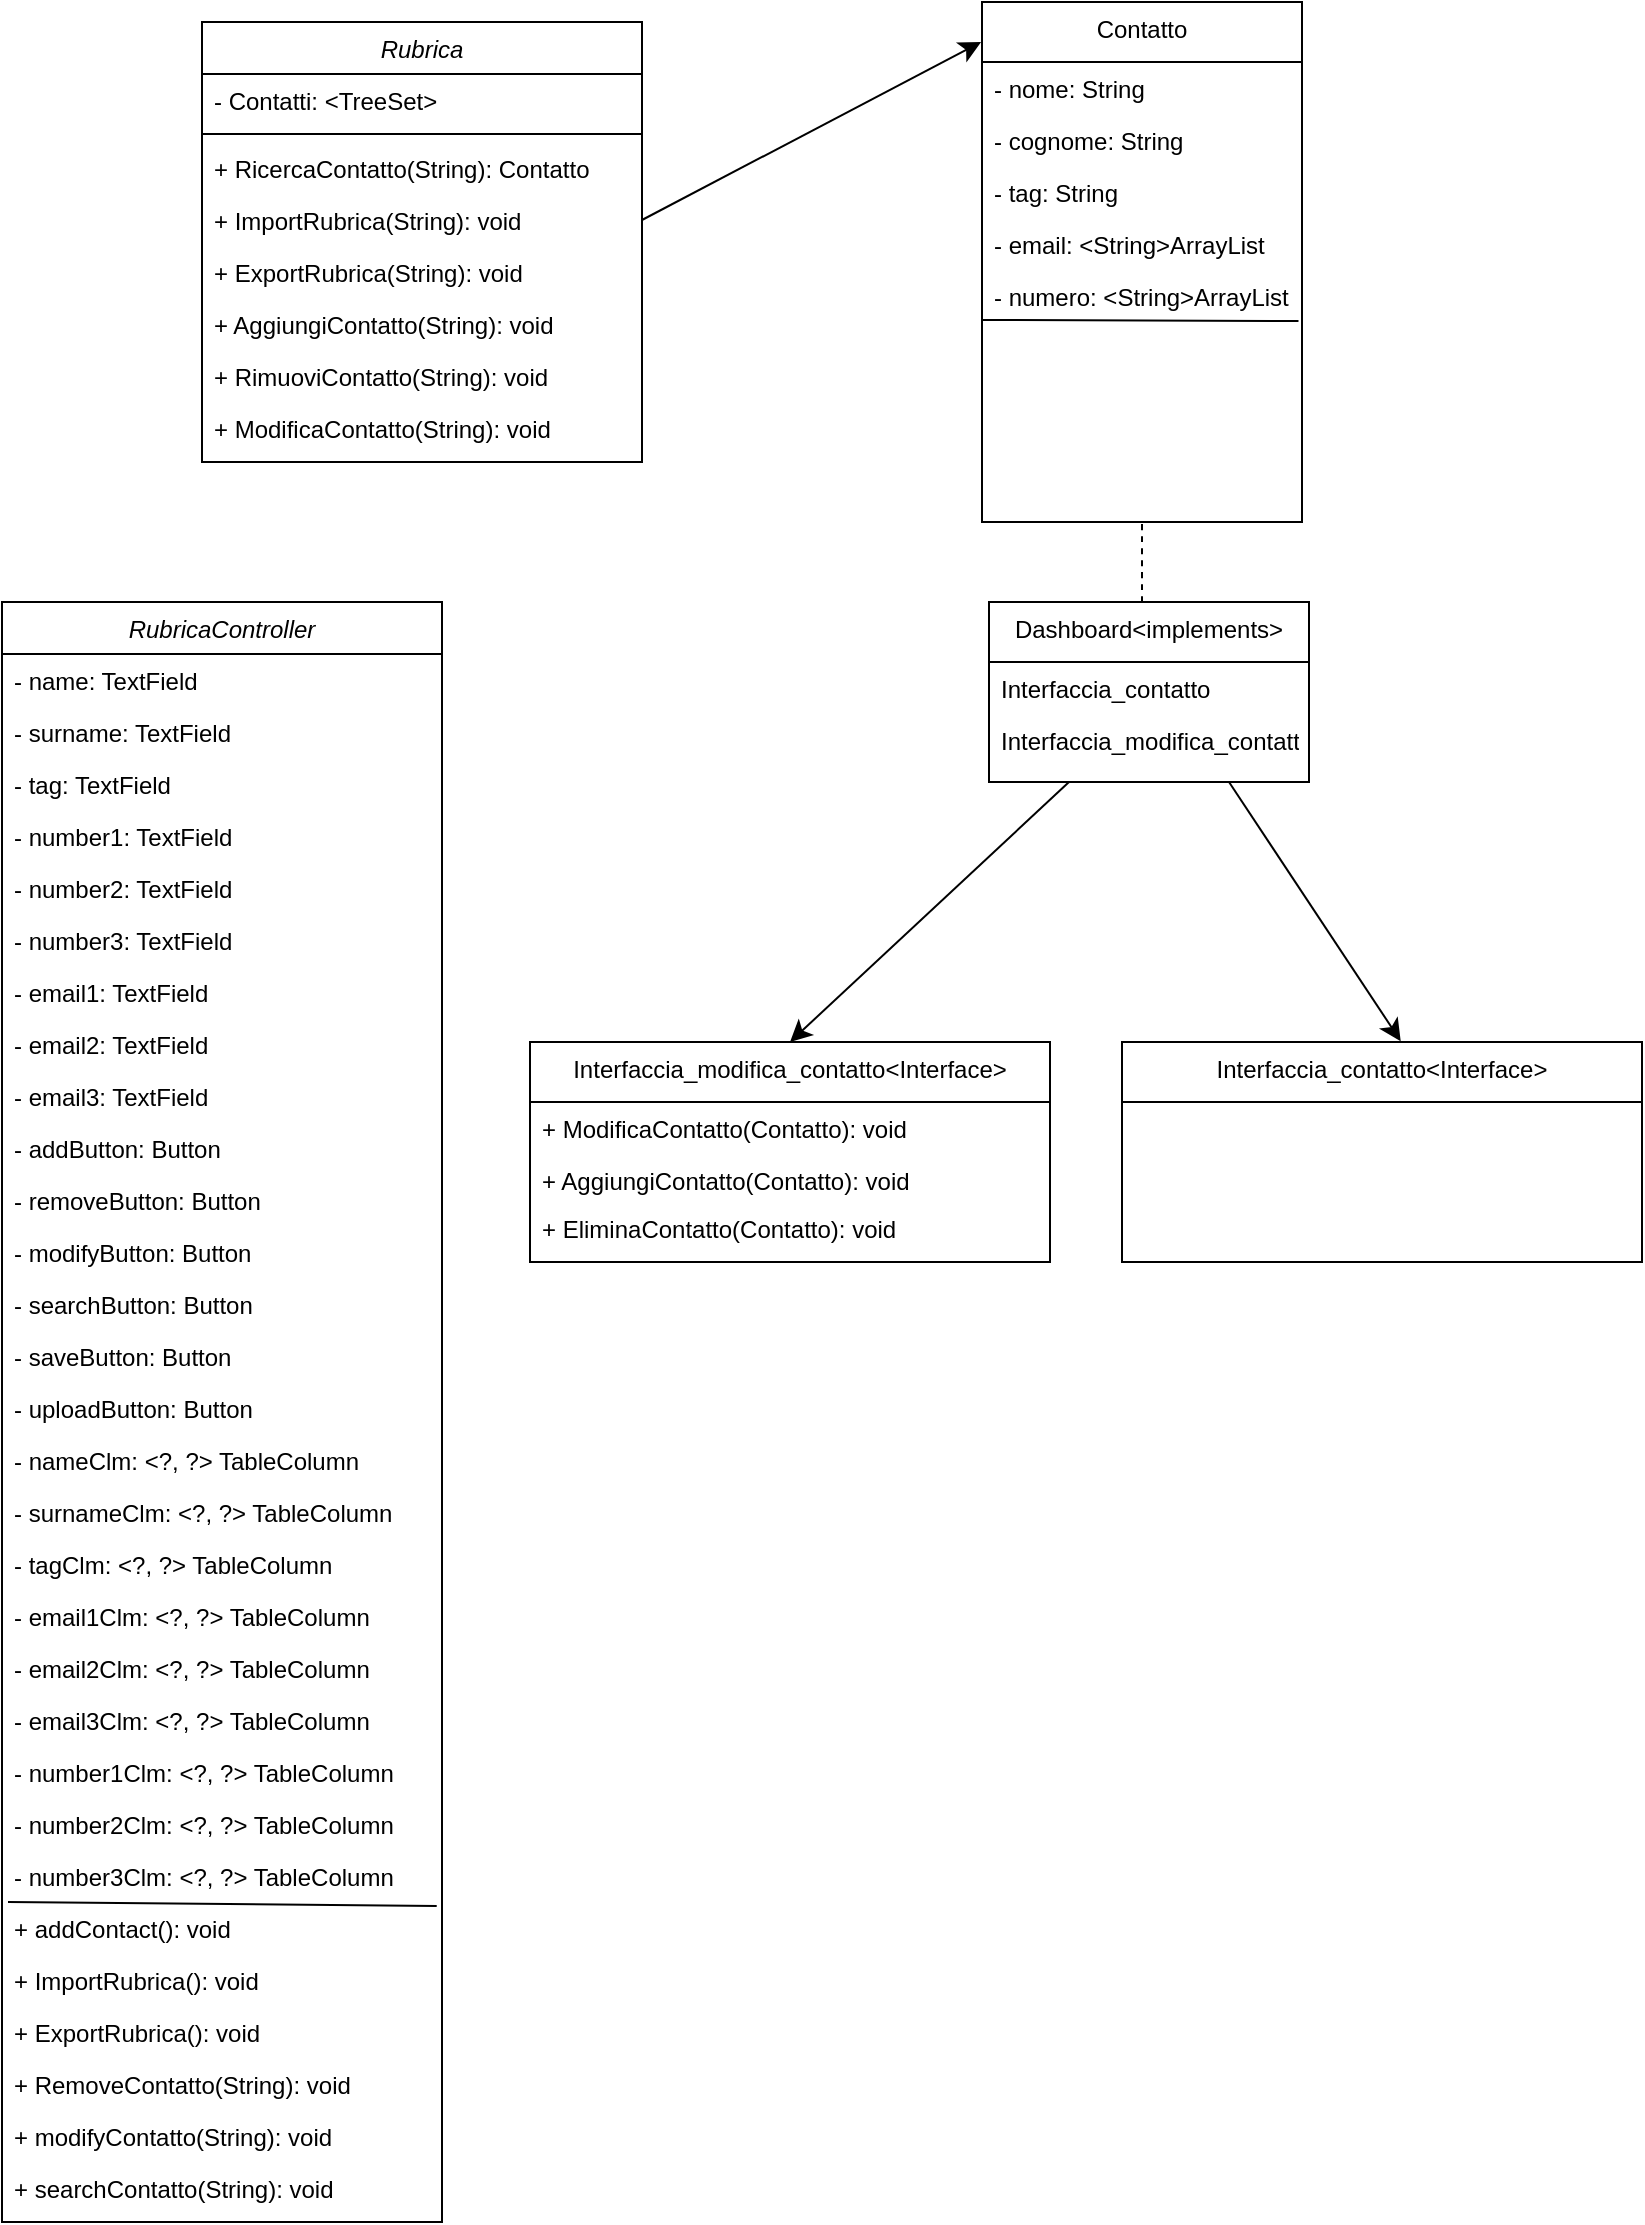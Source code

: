 <mxfile version="25.0.1">
  <diagram id="C5RBs43oDa-KdzZeNtuy" name="Page-1">
    <mxGraphModel dx="744" dy="817" grid="1" gridSize="10" guides="1" tooltips="1" connect="1" arrows="1" fold="1" page="1" pageScale="1" pageWidth="827" pageHeight="1169" math="0" shadow="0">
      <root>
        <mxCell id="WIyWlLk6GJQsqaUBKTNV-0" />
        <mxCell id="WIyWlLk6GJQsqaUBKTNV-1" parent="WIyWlLk6GJQsqaUBKTNV-0" />
        <mxCell id="zkfFHV4jXpPFQw0GAbJ--0" value="Rubrica" style="swimlane;fontStyle=2;align=center;verticalAlign=top;childLayout=stackLayout;horizontal=1;startSize=26;horizontalStack=0;resizeParent=1;resizeLast=0;collapsible=1;marginBottom=0;rounded=0;shadow=0;strokeWidth=1;" parent="WIyWlLk6GJQsqaUBKTNV-1" vertex="1">
          <mxGeometry x="120" y="130" width="220" height="220" as="geometry">
            <mxRectangle x="230" y="140" width="160" height="26" as="alternateBounds" />
          </mxGeometry>
        </mxCell>
        <mxCell id="zkfFHV4jXpPFQw0GAbJ--1" value="- Contatti: &lt;TreeSet&gt;" style="text;align=left;verticalAlign=top;spacingLeft=4;spacingRight=4;overflow=hidden;rotatable=0;points=[[0,0.5],[1,0.5]];portConstraint=eastwest;" parent="zkfFHV4jXpPFQw0GAbJ--0" vertex="1">
          <mxGeometry y="26" width="220" height="26" as="geometry" />
        </mxCell>
        <mxCell id="zkfFHV4jXpPFQw0GAbJ--4" value="" style="line;html=1;strokeWidth=1;align=left;verticalAlign=middle;spacingTop=-1;spacingLeft=3;spacingRight=3;rotatable=0;labelPosition=right;points=[];portConstraint=eastwest;" parent="zkfFHV4jXpPFQw0GAbJ--0" vertex="1">
          <mxGeometry y="52" width="220" height="8" as="geometry" />
        </mxCell>
        <mxCell id="zkfFHV4jXpPFQw0GAbJ--5" value="+ RicercaContatto(String): Contatto&#xa;" style="text;align=left;verticalAlign=top;spacingLeft=4;spacingRight=4;overflow=hidden;rotatable=0;points=[[0,0.5],[1,0.5]];portConstraint=eastwest;" parent="zkfFHV4jXpPFQw0GAbJ--0" vertex="1">
          <mxGeometry y="60" width="220" height="26" as="geometry" />
        </mxCell>
        <mxCell id="TDlu5LJP1IFjo0kngzkb-0" value="+ ImportRubrica(String): void" style="text;align=left;verticalAlign=top;spacingLeft=4;spacingRight=4;overflow=hidden;rotatable=0;points=[[0,0.5],[1,0.5]];portConstraint=eastwest;" vertex="1" parent="zkfFHV4jXpPFQw0GAbJ--0">
          <mxGeometry y="86" width="220" height="26" as="geometry" />
        </mxCell>
        <mxCell id="TDlu5LJP1IFjo0kngzkb-1" value="+ ExportRubrica(String): void" style="text;align=left;verticalAlign=top;spacingLeft=4;spacingRight=4;overflow=hidden;rotatable=0;points=[[0,0.5],[1,0.5]];portConstraint=eastwest;" vertex="1" parent="zkfFHV4jXpPFQw0GAbJ--0">
          <mxGeometry y="112" width="220" height="26" as="geometry" />
        </mxCell>
        <mxCell id="TDlu5LJP1IFjo0kngzkb-2" value="+ AggiungiContatto(String): void" style="text;align=left;verticalAlign=top;spacingLeft=4;spacingRight=4;overflow=hidden;rotatable=0;points=[[0,0.5],[1,0.5]];portConstraint=eastwest;" vertex="1" parent="zkfFHV4jXpPFQw0GAbJ--0">
          <mxGeometry y="138" width="220" height="26" as="geometry" />
        </mxCell>
        <mxCell id="TDlu5LJP1IFjo0kngzkb-3" value="+ RimuoviContatto(String): void" style="text;align=left;verticalAlign=top;spacingLeft=4;spacingRight=4;overflow=hidden;rotatable=0;points=[[0,0.5],[1,0.5]];portConstraint=eastwest;" vertex="1" parent="zkfFHV4jXpPFQw0GAbJ--0">
          <mxGeometry y="164" width="220" height="26" as="geometry" />
        </mxCell>
        <mxCell id="TDlu5LJP1IFjo0kngzkb-4" value="+ ModificaContatto(String): void" style="text;align=left;verticalAlign=top;spacingLeft=4;spacingRight=4;overflow=hidden;rotatable=0;points=[[0,0.5],[1,0.5]];portConstraint=eastwest;" vertex="1" parent="zkfFHV4jXpPFQw0GAbJ--0">
          <mxGeometry y="190" width="220" height="26" as="geometry" />
        </mxCell>
        <mxCell id="zkfFHV4jXpPFQw0GAbJ--17" value="Contatto" style="swimlane;fontStyle=0;align=center;verticalAlign=top;childLayout=stackLayout;horizontal=1;startSize=30;horizontalStack=0;resizeParent=1;resizeLast=0;collapsible=1;marginBottom=0;rounded=0;shadow=0;strokeWidth=1;" parent="WIyWlLk6GJQsqaUBKTNV-1" vertex="1">
          <mxGeometry x="510" y="120" width="160" height="260" as="geometry">
            <mxRectangle x="550" y="140" width="160" height="26" as="alternateBounds" />
          </mxGeometry>
        </mxCell>
        <mxCell id="zkfFHV4jXpPFQw0GAbJ--18" value="- nome: String" style="text;align=left;verticalAlign=top;spacingLeft=4;spacingRight=4;overflow=hidden;rotatable=0;points=[[0,0.5],[1,0.5]];portConstraint=eastwest;" parent="zkfFHV4jXpPFQw0GAbJ--17" vertex="1">
          <mxGeometry y="30" width="160" height="26" as="geometry" />
        </mxCell>
        <mxCell id="zkfFHV4jXpPFQw0GAbJ--19" value="- cognome: String" style="text;align=left;verticalAlign=top;spacingLeft=4;spacingRight=4;overflow=hidden;rotatable=0;points=[[0,0.5],[1,0.5]];portConstraint=eastwest;rounded=0;shadow=0;html=0;" parent="zkfFHV4jXpPFQw0GAbJ--17" vertex="1">
          <mxGeometry y="56" width="160" height="26" as="geometry" />
        </mxCell>
        <mxCell id="zkfFHV4jXpPFQw0GAbJ--20" value="- tag: String" style="text;align=left;verticalAlign=top;spacingLeft=4;spacingRight=4;overflow=hidden;rotatable=0;points=[[0,0.5],[1,0.5]];portConstraint=eastwest;rounded=0;shadow=0;html=0;" parent="zkfFHV4jXpPFQw0GAbJ--17" vertex="1">
          <mxGeometry y="82" width="160" height="26" as="geometry" />
        </mxCell>
        <mxCell id="zkfFHV4jXpPFQw0GAbJ--21" value="- email: &lt;String&gt;ArrayList" style="text;align=left;verticalAlign=top;spacingLeft=4;spacingRight=4;overflow=hidden;rotatable=0;points=[[0,0.5],[1,0.5]];portConstraint=eastwest;rounded=0;shadow=0;html=0;" parent="zkfFHV4jXpPFQw0GAbJ--17" vertex="1">
          <mxGeometry y="108" width="160" height="26" as="geometry" />
        </mxCell>
        <mxCell id="zkfFHV4jXpPFQw0GAbJ--22" value="- numero: &lt;String&gt;ArrayList" style="text;align=left;verticalAlign=top;spacingLeft=4;spacingRight=4;overflow=hidden;rotatable=0;points=[[0,0.5],[1,0.5]];portConstraint=eastwest;rounded=0;shadow=0;html=0;" parent="zkfFHV4jXpPFQw0GAbJ--17" vertex="1">
          <mxGeometry y="134" width="160" height="26" as="geometry" />
        </mxCell>
        <mxCell id="TDlu5LJP1IFjo0kngzkb-5" value="" style="endArrow=none;html=1;rounded=0;fontSize=12;startSize=8;endSize=8;curved=1;exitX=0;exitY=0.96;exitDx=0;exitDy=0;exitPerimeter=0;entryX=0.989;entryY=0.981;entryDx=0;entryDy=0;entryPerimeter=0;" edge="1" parent="zkfFHV4jXpPFQw0GAbJ--17" source="zkfFHV4jXpPFQw0GAbJ--22" target="zkfFHV4jXpPFQw0GAbJ--22">
          <mxGeometry width="50" height="50" relative="1" as="geometry">
            <mxPoint x="30" y="160" as="sourcePoint" />
            <mxPoint x="80" y="110" as="targetPoint" />
          </mxGeometry>
        </mxCell>
        <mxCell id="TDlu5LJP1IFjo0kngzkb-8" value="RubricaController" style="swimlane;fontStyle=2;align=center;verticalAlign=top;childLayout=stackLayout;horizontal=1;startSize=26;horizontalStack=0;resizeParent=1;resizeLast=0;collapsible=1;marginBottom=0;rounded=0;shadow=0;strokeWidth=1;" vertex="1" parent="WIyWlLk6GJQsqaUBKTNV-1">
          <mxGeometry x="20" y="420" width="220" height="810" as="geometry">
            <mxRectangle x="230" y="140" width="160" height="26" as="alternateBounds" />
          </mxGeometry>
        </mxCell>
        <mxCell id="TDlu5LJP1IFjo0kngzkb-9" value="- name: TextField" style="text;align=left;verticalAlign=top;spacingLeft=4;spacingRight=4;overflow=hidden;rotatable=0;points=[[0,0.5],[1,0.5]];portConstraint=eastwest;" vertex="1" parent="TDlu5LJP1IFjo0kngzkb-8">
          <mxGeometry y="26" width="220" height="26" as="geometry" />
        </mxCell>
        <mxCell id="TDlu5LJP1IFjo0kngzkb-18" value="- surname: TextField" style="text;align=left;verticalAlign=top;spacingLeft=4;spacingRight=4;overflow=hidden;rotatable=0;points=[[0,0.5],[1,0.5]];portConstraint=eastwest;" vertex="1" parent="TDlu5LJP1IFjo0kngzkb-8">
          <mxGeometry y="52" width="220" height="26" as="geometry" />
        </mxCell>
        <mxCell id="TDlu5LJP1IFjo0kngzkb-19" value="- tag: TextField" style="text;align=left;verticalAlign=top;spacingLeft=4;spacingRight=4;overflow=hidden;rotatable=0;points=[[0,0.5],[1,0.5]];portConstraint=eastwest;" vertex="1" parent="TDlu5LJP1IFjo0kngzkb-8">
          <mxGeometry y="78" width="220" height="26" as="geometry" />
        </mxCell>
        <mxCell id="TDlu5LJP1IFjo0kngzkb-20" value="- number1: TextField" style="text;align=left;verticalAlign=top;spacingLeft=4;spacingRight=4;overflow=hidden;rotatable=0;points=[[0,0.5],[1,0.5]];portConstraint=eastwest;" vertex="1" parent="TDlu5LJP1IFjo0kngzkb-8">
          <mxGeometry y="104" width="220" height="26" as="geometry" />
        </mxCell>
        <mxCell id="TDlu5LJP1IFjo0kngzkb-21" value="- number2: TextField" style="text;align=left;verticalAlign=top;spacingLeft=4;spacingRight=4;overflow=hidden;rotatable=0;points=[[0,0.5],[1,0.5]];portConstraint=eastwest;" vertex="1" parent="TDlu5LJP1IFjo0kngzkb-8">
          <mxGeometry y="130" width="220" height="26" as="geometry" />
        </mxCell>
        <mxCell id="TDlu5LJP1IFjo0kngzkb-22" value="- number3: TextField" style="text;align=left;verticalAlign=top;spacingLeft=4;spacingRight=4;overflow=hidden;rotatable=0;points=[[0,0.5],[1,0.5]];portConstraint=eastwest;" vertex="1" parent="TDlu5LJP1IFjo0kngzkb-8">
          <mxGeometry y="156" width="220" height="26" as="geometry" />
        </mxCell>
        <mxCell id="TDlu5LJP1IFjo0kngzkb-23" value="- email1: TextField" style="text;align=left;verticalAlign=top;spacingLeft=4;spacingRight=4;overflow=hidden;rotatable=0;points=[[0,0.5],[1,0.5]];portConstraint=eastwest;" vertex="1" parent="TDlu5LJP1IFjo0kngzkb-8">
          <mxGeometry y="182" width="220" height="26" as="geometry" />
        </mxCell>
        <mxCell id="TDlu5LJP1IFjo0kngzkb-24" value="- email2: TextField" style="text;align=left;verticalAlign=top;spacingLeft=4;spacingRight=4;overflow=hidden;rotatable=0;points=[[0,0.5],[1,0.5]];portConstraint=eastwest;" vertex="1" parent="TDlu5LJP1IFjo0kngzkb-8">
          <mxGeometry y="208" width="220" height="26" as="geometry" />
        </mxCell>
        <mxCell id="TDlu5LJP1IFjo0kngzkb-25" value="- email3: TextField" style="text;align=left;verticalAlign=top;spacingLeft=4;spacingRight=4;overflow=hidden;rotatable=0;points=[[0,0.5],[1,0.5]];portConstraint=eastwest;" vertex="1" parent="TDlu5LJP1IFjo0kngzkb-8">
          <mxGeometry y="234" width="220" height="26" as="geometry" />
        </mxCell>
        <mxCell id="TDlu5LJP1IFjo0kngzkb-26" value="- addButton: Button" style="text;align=left;verticalAlign=top;spacingLeft=4;spacingRight=4;overflow=hidden;rotatable=0;points=[[0,0.5],[1,0.5]];portConstraint=eastwest;" vertex="1" parent="TDlu5LJP1IFjo0kngzkb-8">
          <mxGeometry y="260" width="220" height="26" as="geometry" />
        </mxCell>
        <mxCell id="TDlu5LJP1IFjo0kngzkb-27" value="- removeButton: Button" style="text;align=left;verticalAlign=top;spacingLeft=4;spacingRight=4;overflow=hidden;rotatable=0;points=[[0,0.5],[1,0.5]];portConstraint=eastwest;" vertex="1" parent="TDlu5LJP1IFjo0kngzkb-8">
          <mxGeometry y="286" width="220" height="26" as="geometry" />
        </mxCell>
        <mxCell id="TDlu5LJP1IFjo0kngzkb-28" value="- modifyButton: Button" style="text;align=left;verticalAlign=top;spacingLeft=4;spacingRight=4;overflow=hidden;rotatable=0;points=[[0,0.5],[1,0.5]];portConstraint=eastwest;" vertex="1" parent="TDlu5LJP1IFjo0kngzkb-8">
          <mxGeometry y="312" width="220" height="26" as="geometry" />
        </mxCell>
        <mxCell id="TDlu5LJP1IFjo0kngzkb-29" value="- searchButton: Button" style="text;align=left;verticalAlign=top;spacingLeft=4;spacingRight=4;overflow=hidden;rotatable=0;points=[[0,0.5],[1,0.5]];portConstraint=eastwest;" vertex="1" parent="TDlu5LJP1IFjo0kngzkb-8">
          <mxGeometry y="338" width="220" height="26" as="geometry" />
        </mxCell>
        <mxCell id="TDlu5LJP1IFjo0kngzkb-30" value="- saveButton: Button" style="text;align=left;verticalAlign=top;spacingLeft=4;spacingRight=4;overflow=hidden;rotatable=0;points=[[0,0.5],[1,0.5]];portConstraint=eastwest;" vertex="1" parent="TDlu5LJP1IFjo0kngzkb-8">
          <mxGeometry y="364" width="220" height="26" as="geometry" />
        </mxCell>
        <mxCell id="TDlu5LJP1IFjo0kngzkb-31" value="- uploadButton: Button" style="text;align=left;verticalAlign=top;spacingLeft=4;spacingRight=4;overflow=hidden;rotatable=0;points=[[0,0.5],[1,0.5]];portConstraint=eastwest;" vertex="1" parent="TDlu5LJP1IFjo0kngzkb-8">
          <mxGeometry y="390" width="220" height="26" as="geometry" />
        </mxCell>
        <mxCell id="TDlu5LJP1IFjo0kngzkb-32" value="- nameClm: &lt;?, ?&gt; TableColumn" style="text;align=left;verticalAlign=top;spacingLeft=4;spacingRight=4;overflow=hidden;rotatable=0;points=[[0,0.5],[1,0.5]];portConstraint=eastwest;" vertex="1" parent="TDlu5LJP1IFjo0kngzkb-8">
          <mxGeometry y="416" width="220" height="26" as="geometry" />
        </mxCell>
        <mxCell id="TDlu5LJP1IFjo0kngzkb-33" value="- surnameClm: &lt;?, ?&gt; TableColumn" style="text;align=left;verticalAlign=top;spacingLeft=4;spacingRight=4;overflow=hidden;rotatable=0;points=[[0,0.5],[1,0.5]];portConstraint=eastwest;" vertex="1" parent="TDlu5LJP1IFjo0kngzkb-8">
          <mxGeometry y="442" width="220" height="26" as="geometry" />
        </mxCell>
        <mxCell id="TDlu5LJP1IFjo0kngzkb-34" value="- tagClm: &lt;?, ?&gt; TableColumn" style="text;align=left;verticalAlign=top;spacingLeft=4;spacingRight=4;overflow=hidden;rotatable=0;points=[[0,0.5],[1,0.5]];portConstraint=eastwest;" vertex="1" parent="TDlu5LJP1IFjo0kngzkb-8">
          <mxGeometry y="468" width="220" height="26" as="geometry" />
        </mxCell>
        <mxCell id="TDlu5LJP1IFjo0kngzkb-35" value="- email1Clm: &lt;?, ?&gt; TableColumn" style="text;align=left;verticalAlign=top;spacingLeft=4;spacingRight=4;overflow=hidden;rotatable=0;points=[[0,0.5],[1,0.5]];portConstraint=eastwest;" vertex="1" parent="TDlu5LJP1IFjo0kngzkb-8">
          <mxGeometry y="494" width="220" height="26" as="geometry" />
        </mxCell>
        <mxCell id="TDlu5LJP1IFjo0kngzkb-36" value="- email2Clm: &lt;?, ?&gt; TableColumn" style="text;align=left;verticalAlign=top;spacingLeft=4;spacingRight=4;overflow=hidden;rotatable=0;points=[[0,0.5],[1,0.5]];portConstraint=eastwest;" vertex="1" parent="TDlu5LJP1IFjo0kngzkb-8">
          <mxGeometry y="520" width="220" height="26" as="geometry" />
        </mxCell>
        <mxCell id="TDlu5LJP1IFjo0kngzkb-37" value="- email3Clm: &lt;?, ?&gt; TableColumn" style="text;align=left;verticalAlign=top;spacingLeft=4;spacingRight=4;overflow=hidden;rotatable=0;points=[[0,0.5],[1,0.5]];portConstraint=eastwest;" vertex="1" parent="TDlu5LJP1IFjo0kngzkb-8">
          <mxGeometry y="546" width="220" height="26" as="geometry" />
        </mxCell>
        <mxCell id="TDlu5LJP1IFjo0kngzkb-38" value="- number1Clm: &lt;?, ?&gt; TableColumn" style="text;align=left;verticalAlign=top;spacingLeft=4;spacingRight=4;overflow=hidden;rotatable=0;points=[[0,0.5],[1,0.5]];portConstraint=eastwest;" vertex="1" parent="TDlu5LJP1IFjo0kngzkb-8">
          <mxGeometry y="572" width="220" height="26" as="geometry" />
        </mxCell>
        <mxCell id="TDlu5LJP1IFjo0kngzkb-39" value="- number2Clm: &lt;?, ?&gt; TableColumn" style="text;align=left;verticalAlign=top;spacingLeft=4;spacingRight=4;overflow=hidden;rotatable=0;points=[[0,0.5],[1,0.5]];portConstraint=eastwest;" vertex="1" parent="TDlu5LJP1IFjo0kngzkb-8">
          <mxGeometry y="598" width="220" height="26" as="geometry" />
        </mxCell>
        <mxCell id="TDlu5LJP1IFjo0kngzkb-40" value="- number3Clm: &lt;?, ?&gt; TableColumn" style="text;align=left;verticalAlign=top;spacingLeft=4;spacingRight=4;overflow=hidden;rotatable=0;points=[[0,0.5],[1,0.5]];portConstraint=eastwest;" vertex="1" parent="TDlu5LJP1IFjo0kngzkb-8">
          <mxGeometry y="624" width="220" height="26" as="geometry" />
        </mxCell>
        <mxCell id="TDlu5LJP1IFjo0kngzkb-11" value="+ addContact(): void&#xa;" style="text;align=left;verticalAlign=top;spacingLeft=4;spacingRight=4;overflow=hidden;rotatable=0;points=[[0,0.5],[1,0.5]];portConstraint=eastwest;" vertex="1" parent="TDlu5LJP1IFjo0kngzkb-8">
          <mxGeometry y="650" width="220" height="26" as="geometry" />
        </mxCell>
        <mxCell id="TDlu5LJP1IFjo0kngzkb-12" value="+ ImportRubrica(): void" style="text;align=left;verticalAlign=top;spacingLeft=4;spacingRight=4;overflow=hidden;rotatable=0;points=[[0,0.5],[1,0.5]];portConstraint=eastwest;" vertex="1" parent="TDlu5LJP1IFjo0kngzkb-8">
          <mxGeometry y="676" width="220" height="26" as="geometry" />
        </mxCell>
        <mxCell id="TDlu5LJP1IFjo0kngzkb-13" value="+ ExportRubrica(): void" style="text;align=left;verticalAlign=top;spacingLeft=4;spacingRight=4;overflow=hidden;rotatable=0;points=[[0,0.5],[1,0.5]];portConstraint=eastwest;" vertex="1" parent="TDlu5LJP1IFjo0kngzkb-8">
          <mxGeometry y="702" width="220" height="26" as="geometry" />
        </mxCell>
        <mxCell id="TDlu5LJP1IFjo0kngzkb-14" value="+ RemoveContatto(String): void" style="text;align=left;verticalAlign=top;spacingLeft=4;spacingRight=4;overflow=hidden;rotatable=0;points=[[0,0.5],[1,0.5]];portConstraint=eastwest;" vertex="1" parent="TDlu5LJP1IFjo0kngzkb-8">
          <mxGeometry y="728" width="220" height="26" as="geometry" />
        </mxCell>
        <mxCell id="TDlu5LJP1IFjo0kngzkb-15" value="+ modifyContatto(String): void" style="text;align=left;verticalAlign=top;spacingLeft=4;spacingRight=4;overflow=hidden;rotatable=0;points=[[0,0.5],[1,0.5]];portConstraint=eastwest;" vertex="1" parent="TDlu5LJP1IFjo0kngzkb-8">
          <mxGeometry y="754" width="220" height="26" as="geometry" />
        </mxCell>
        <mxCell id="TDlu5LJP1IFjo0kngzkb-42" value="" style="endArrow=none;html=1;rounded=0;fontSize=12;startSize=8;endSize=8;curved=1;entryX=0.988;entryY=1.077;entryDx=0;entryDy=0;entryPerimeter=0;" edge="1" parent="TDlu5LJP1IFjo0kngzkb-8" target="TDlu5LJP1IFjo0kngzkb-40">
          <mxGeometry width="50" height="50" relative="1" as="geometry">
            <mxPoint x="3" y="650" as="sourcePoint" />
            <mxPoint x="210" y="770" as="targetPoint" />
          </mxGeometry>
        </mxCell>
        <mxCell id="TDlu5LJP1IFjo0kngzkb-43" value="+ searchContatto(String): void" style="text;align=left;verticalAlign=top;spacingLeft=4;spacingRight=4;overflow=hidden;rotatable=0;points=[[0,0.5],[1,0.5]];portConstraint=eastwest;" vertex="1" parent="TDlu5LJP1IFjo0kngzkb-8">
          <mxGeometry y="780" width="220" height="26" as="geometry" />
        </mxCell>
        <mxCell id="TDlu5LJP1IFjo0kngzkb-63" style="edgeStyle=none;curved=1;rounded=0;orthogonalLoop=1;jettySize=auto;html=1;exitX=0.25;exitY=1;exitDx=0;exitDy=0;entryX=0.5;entryY=0;entryDx=0;entryDy=0;fontSize=12;startSize=8;endSize=8;" edge="1" parent="WIyWlLk6GJQsqaUBKTNV-1" source="TDlu5LJP1IFjo0kngzkb-44" target="TDlu5LJP1IFjo0kngzkb-53">
          <mxGeometry relative="1" as="geometry" />
        </mxCell>
        <mxCell id="TDlu5LJP1IFjo0kngzkb-44" value="Dashboard&lt;implements&gt;" style="swimlane;fontStyle=0;align=center;verticalAlign=top;childLayout=stackLayout;horizontal=1;startSize=30;horizontalStack=0;resizeParent=1;resizeLast=0;collapsible=1;marginBottom=0;rounded=0;shadow=0;strokeWidth=1;" vertex="1" parent="WIyWlLk6GJQsqaUBKTNV-1">
          <mxGeometry x="513.5" y="420" width="160" height="90" as="geometry">
            <mxRectangle x="550" y="140" width="160" height="26" as="alternateBounds" />
          </mxGeometry>
        </mxCell>
        <mxCell id="TDlu5LJP1IFjo0kngzkb-45" value="Interfaccia_contatto" style="text;align=left;verticalAlign=top;spacingLeft=4;spacingRight=4;overflow=hidden;rotatable=0;points=[[0,0.5],[1,0.5]];portConstraint=eastwest;" vertex="1" parent="TDlu5LJP1IFjo0kngzkb-44">
          <mxGeometry y="30" width="160" height="26" as="geometry" />
        </mxCell>
        <mxCell id="TDlu5LJP1IFjo0kngzkb-52" value="Interfaccia_modifica_contatto" style="text;align=left;verticalAlign=top;spacingLeft=4;spacingRight=4;overflow=hidden;rotatable=0;points=[[0,0.5],[1,0.5]];portConstraint=eastwest;rounded=0;shadow=0;html=0;" vertex="1" parent="TDlu5LJP1IFjo0kngzkb-44">
          <mxGeometry y="56" width="160" height="24" as="geometry" />
        </mxCell>
        <mxCell id="TDlu5LJP1IFjo0kngzkb-53" value="Interfaccia_modifica_contatto&lt;Interface&gt;" style="swimlane;fontStyle=0;align=center;verticalAlign=top;childLayout=stackLayout;horizontal=1;startSize=30;horizontalStack=0;resizeParent=1;resizeLast=0;collapsible=1;marginBottom=0;rounded=0;shadow=0;strokeWidth=1;" vertex="1" parent="WIyWlLk6GJQsqaUBKTNV-1">
          <mxGeometry x="284" y="640" width="260" height="110" as="geometry">
            <mxRectangle x="550" y="140" width="160" height="26" as="alternateBounds" />
          </mxGeometry>
        </mxCell>
        <mxCell id="TDlu5LJP1IFjo0kngzkb-54" value="+ ModificaContatto(Contatto): void" style="text;align=left;verticalAlign=top;spacingLeft=4;spacingRight=4;overflow=hidden;rotatable=0;points=[[0,0.5],[1,0.5]];portConstraint=eastwest;" vertex="1" parent="TDlu5LJP1IFjo0kngzkb-53">
          <mxGeometry y="30" width="260" height="26" as="geometry" />
        </mxCell>
        <mxCell id="TDlu5LJP1IFjo0kngzkb-56" value="+ AggiungiContatto(Contatto): void" style="text;align=left;verticalAlign=top;spacingLeft=4;spacingRight=4;overflow=hidden;rotatable=0;points=[[0,0.5],[1,0.5]];portConstraint=eastwest;" vertex="1" parent="TDlu5LJP1IFjo0kngzkb-53">
          <mxGeometry y="56" width="260" height="24" as="geometry" />
        </mxCell>
        <mxCell id="TDlu5LJP1IFjo0kngzkb-57" value="+ EliminaContatto(Contatto): void" style="text;align=left;verticalAlign=top;spacingLeft=4;spacingRight=4;overflow=hidden;rotatable=0;points=[[0,0.5],[1,0.5]];portConstraint=eastwest;" vertex="1" parent="TDlu5LJP1IFjo0kngzkb-53">
          <mxGeometry y="80" width="260" height="24" as="geometry" />
        </mxCell>
        <mxCell id="TDlu5LJP1IFjo0kngzkb-58" value="Interfaccia_contatto&lt;Interface&gt;" style="swimlane;fontStyle=0;align=center;verticalAlign=top;childLayout=stackLayout;horizontal=1;startSize=30;horizontalStack=0;resizeParent=1;resizeLast=0;collapsible=1;marginBottom=0;rounded=0;shadow=0;strokeWidth=1;" vertex="1" parent="WIyWlLk6GJQsqaUBKTNV-1">
          <mxGeometry x="580" y="640" width="260" height="110" as="geometry">
            <mxRectangle x="550" y="140" width="160" height="26" as="alternateBounds" />
          </mxGeometry>
        </mxCell>
        <mxCell id="TDlu5LJP1IFjo0kngzkb-62" value="" style="endArrow=none;dashed=1;html=1;rounded=0;fontSize=12;startSize=8;endSize=8;curved=1;entryX=0.5;entryY=1;entryDx=0;entryDy=0;" edge="1" parent="WIyWlLk6GJQsqaUBKTNV-1" target="zkfFHV4jXpPFQw0GAbJ--17">
          <mxGeometry width="50" height="50" relative="1" as="geometry">
            <mxPoint x="590" y="420" as="sourcePoint" />
            <mxPoint x="640" y="490" as="targetPoint" />
          </mxGeometry>
        </mxCell>
        <mxCell id="TDlu5LJP1IFjo0kngzkb-64" style="edgeStyle=none;curved=1;rounded=0;orthogonalLoop=1;jettySize=auto;html=1;exitX=0.75;exitY=1;exitDx=0;exitDy=0;entryX=0.536;entryY=-0.004;entryDx=0;entryDy=0;entryPerimeter=0;fontSize=12;startSize=8;endSize=8;" edge="1" parent="WIyWlLk6GJQsqaUBKTNV-1" source="TDlu5LJP1IFjo0kngzkb-44" target="TDlu5LJP1IFjo0kngzkb-58">
          <mxGeometry relative="1" as="geometry" />
        </mxCell>
        <mxCell id="TDlu5LJP1IFjo0kngzkb-65" style="edgeStyle=none;curved=1;rounded=0;orthogonalLoop=1;jettySize=auto;html=1;exitX=1;exitY=0.5;exitDx=0;exitDy=0;entryX=-0.003;entryY=0.077;entryDx=0;entryDy=0;entryPerimeter=0;fontSize=12;startSize=8;endSize=8;" edge="1" parent="WIyWlLk6GJQsqaUBKTNV-1" source="TDlu5LJP1IFjo0kngzkb-0" target="zkfFHV4jXpPFQw0GAbJ--17">
          <mxGeometry relative="1" as="geometry" />
        </mxCell>
      </root>
    </mxGraphModel>
  </diagram>
</mxfile>
